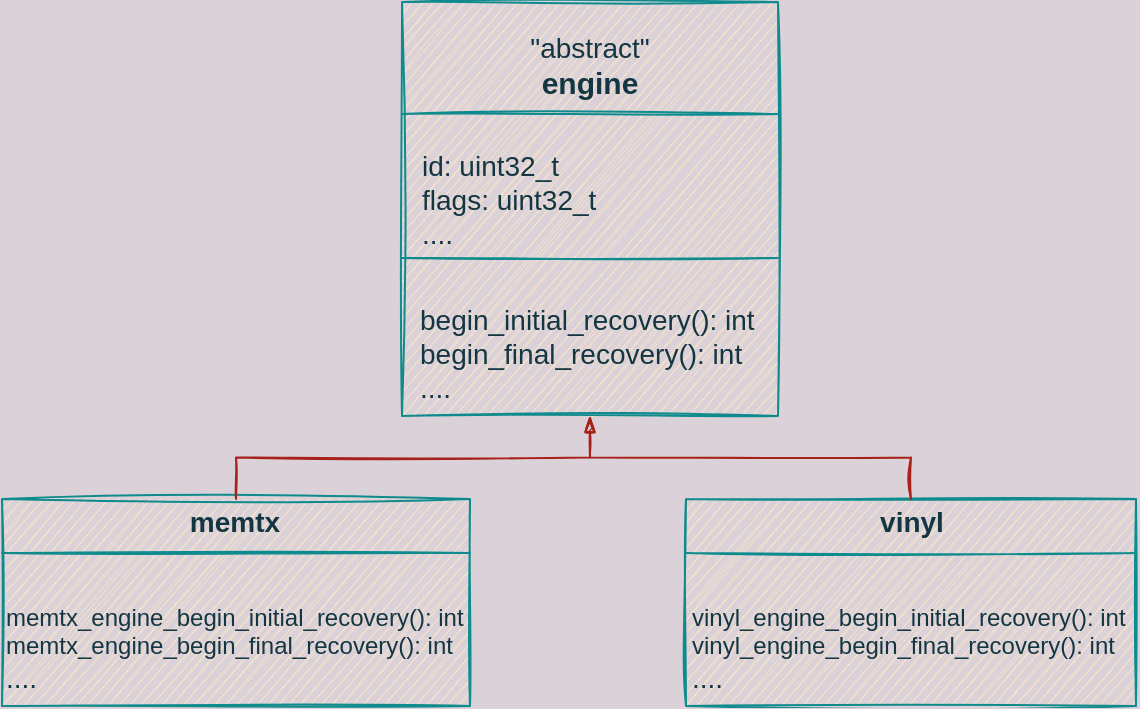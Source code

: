 <mxfile version="14.6.13" type="github">
  <diagram id="C5RBs43oDa-KdzZeNtuy" name="Page-1">
    <mxGraphModel dx="948" dy="527" grid="0" gridSize="1" guides="1" tooltips="1" connect="1" arrows="1" fold="1" page="1" pageScale="1" pageWidth="827" pageHeight="583" background="#DAD2D8" math="0" shadow="0">
      <root>
        <mxCell id="WIyWlLk6GJQsqaUBKTNV-0" />
        <mxCell id="WIyWlLk6GJQsqaUBKTNV-1" parent="WIyWlLk6GJQsqaUBKTNV-0" />
        <mxCell id="jDeEO1EbjAMmWJ9yfhfQ-47" value="" style="rounded=0;whiteSpace=wrap;html=1;strokeWidth=1;fillColor=#FAE5C7;strokeColor=#0F8B8D;fontColor=#143642;sketch=1;" vertex="1" parent="WIyWlLk6GJQsqaUBKTNV-1">
          <mxGeometry x="432" y="376.5" width="225" height="103.5" as="geometry" />
        </mxCell>
        <mxCell id="jDeEO1EbjAMmWJ9yfhfQ-46" value="" style="rounded=0;whiteSpace=wrap;html=1;strokeWidth=1;fillColor=#FAE5C7;strokeColor=#0F8B8D;fontColor=#143642;sketch=1;" vertex="1" parent="WIyWlLk6GJQsqaUBKTNV-1">
          <mxGeometry x="90" y="376.5" width="234" height="103.5" as="geometry" />
        </mxCell>
        <mxCell id="jDeEO1EbjAMmWJ9yfhfQ-23" value="&lt;b&gt;&lt;font style=&quot;font-size: 14px&quot;&gt;vinyl&lt;/font&gt;&lt;/b&gt;" style="text;html=1;strokeColor=none;fillColor=none;align=center;verticalAlign=middle;whiteSpace=wrap;fontColor=#143642;sketch=1;" vertex="1" parent="WIyWlLk6GJQsqaUBKTNV-1">
          <mxGeometry x="496.5" y="377.5" width="96" height="20" as="geometry" />
        </mxCell>
        <mxCell id="jDeEO1EbjAMmWJ9yfhfQ-24" value="&lt;span style=&quot;font-size: 14px&quot;&gt;&lt;b&gt;memtx&lt;/b&gt;&lt;/span&gt;" style="text;html=1;strokeColor=none;fillColor=none;align=center;verticalAlign=middle;whiteSpace=wrap;fontColor=#143642;sketch=1;" vertex="1" parent="WIyWlLk6GJQsqaUBKTNV-1">
          <mxGeometry x="162.374" y="376.5" width="89.246" height="22" as="geometry" />
        </mxCell>
        <mxCell id="jDeEO1EbjAMmWJ9yfhfQ-49" style="edgeStyle=orthogonalEdgeStyle;rounded=0;orthogonalLoop=1;jettySize=auto;html=1;exitX=0.5;exitY=0;exitDx=0;exitDy=0;entryX=0.5;entryY=1;entryDx=0;entryDy=0;endArrow=blockThin;endFill=1;strokeWidth=1;strokeColor=#A8201A;fontColor=#143642;labelBackgroundColor=#DAD2D8;sketch=1;" edge="1" parent="WIyWlLk6GJQsqaUBKTNV-1" source="jDeEO1EbjAMmWJ9yfhfQ-47" target="jDeEO1EbjAMmWJ9yfhfQ-5">
          <mxGeometry x="90" y="128" as="geometry" />
        </mxCell>
        <mxCell id="jDeEO1EbjAMmWJ9yfhfQ-48" style="edgeStyle=orthogonalEdgeStyle;rounded=0;orthogonalLoop=1;jettySize=auto;html=1;entryX=0.5;entryY=1;entryDx=0;entryDy=0;endArrow=blockThin;endFill=1;strokeWidth=1;strokeColor=#A8201A;fontColor=#143642;labelBackgroundColor=#DAD2D8;sketch=1;" edge="1" parent="WIyWlLk6GJQsqaUBKTNV-1" source="jDeEO1EbjAMmWJ9yfhfQ-46" target="jDeEO1EbjAMmWJ9yfhfQ-5">
          <mxGeometry x="90" y="128" as="geometry" />
        </mxCell>
        <mxCell id="jDeEO1EbjAMmWJ9yfhfQ-33" value="" style="line;strokeWidth=1;html=1;perimeter=backbonePerimeter;points=[];outlineConnect=0;fillColor=#FAE5C7;strokeColor=#0F8B8D;fontColor=#143642;labelBackgroundColor=#DAD2D8;sketch=1;" vertex="1" parent="WIyWlLk6GJQsqaUBKTNV-1">
          <mxGeometry x="90" y="398.5" width="234" height="10" as="geometry" />
        </mxCell>
        <mxCell id="jDeEO1EbjAMmWJ9yfhfQ-41" value="&lt;font&gt;&lt;font style=&quot;font-size: 12px&quot;&gt;memtx_engine_begin_initial_recovery(): int&lt;/font&gt;&lt;br&gt;&lt;font style=&quot;font-size: 12px&quot;&gt;memtx_engine_begin_final_recovery(): int&lt;/font&gt;&lt;br&gt;&lt;span style=&quot;font-size: 14px&quot;&gt;....&lt;/span&gt;&lt;br&gt;&lt;/font&gt;" style="text;html=1;strokeColor=none;fillColor=none;align=left;verticalAlign=middle;whiteSpace=wrap;fontColor=#143642;sketch=1;" vertex="1" parent="WIyWlLk6GJQsqaUBKTNV-1">
          <mxGeometry x="90" y="421" width="235.35" height="59" as="geometry" />
        </mxCell>
        <mxCell id="jDeEO1EbjAMmWJ9yfhfQ-5" value="" style="whiteSpace=wrap;html=1;fillColor=#FAE5C7;strokeColor=#0F8B8D;fontColor=#143642;sketch=1;" vertex="1" parent="WIyWlLk6GJQsqaUBKTNV-1">
          <mxGeometry x="290" y="128" width="188" height="207" as="geometry" />
        </mxCell>
        <mxCell id="jDeEO1EbjAMmWJ9yfhfQ-4" value="&lt;font style=&quot;font-size: 14px&quot;&gt;&quot;abstract&quot;&lt;/font&gt;&lt;br&gt;&lt;b&gt;&lt;font style=&quot;font-size: 15px&quot;&gt;engine&lt;/font&gt;&lt;/b&gt;" style="text;html=1;strokeColor=none;fillColor=none;align=center;verticalAlign=middle;whiteSpace=wrap;fontColor=#143642;sketch=1;" vertex="1" parent="WIyWlLk6GJQsqaUBKTNV-1">
          <mxGeometry x="336" y="144" width="96" height="32" as="geometry" />
        </mxCell>
        <mxCell id="jDeEO1EbjAMmWJ9yfhfQ-7" value="&lt;font style=&quot;font-size: 14px&quot;&gt;&lt;span&gt;begin_initial_recovery(): int&lt;/span&gt;&lt;br&gt;begin_final_recovery(): int&lt;br&gt;....&lt;br&gt;&lt;/font&gt;" style="text;html=1;strokeColor=none;fillColor=none;align=left;verticalAlign=middle;whiteSpace=wrap;fontColor=#143642;sketch=1;" vertex="1" parent="WIyWlLk6GJQsqaUBKTNV-1">
          <mxGeometry x="297" y="274" width="189" height="59" as="geometry" />
        </mxCell>
        <mxCell id="jDeEO1EbjAMmWJ9yfhfQ-9" value="&lt;font style=&quot;font-size: 14px&quot;&gt;id: uint32_t&lt;br&gt;flags: uint32_t&lt;br&gt;....&lt;br&gt;&lt;/font&gt;" style="text;html=1;strokeColor=none;fillColor=none;align=left;verticalAlign=middle;whiteSpace=wrap;fontColor=#143642;sketch=1;" vertex="1" parent="WIyWlLk6GJQsqaUBKTNV-1">
          <mxGeometry x="297.5" y="197" width="189" height="59" as="geometry" />
        </mxCell>
        <mxCell id="jDeEO1EbjAMmWJ9yfhfQ-34" value="" style="line;strokeWidth=1;html=1;perimeter=backbonePerimeter;points=[];outlineConnect=0;fillColor=#FAE5C7;strokeColor=#0F8B8D;fontColor=#143642;labelBackgroundColor=#DAD2D8;sketch=1;" vertex="1" parent="WIyWlLk6GJQsqaUBKTNV-1">
          <mxGeometry x="432" y="398.5" width="225" height="10" as="geometry" />
        </mxCell>
        <mxCell id="jDeEO1EbjAMmWJ9yfhfQ-40" value="&lt;font&gt;&lt;font style=&quot;font-size: 12px&quot;&gt;vinyl_engine_begin_initial_recovery(): int&lt;/font&gt;&lt;br&gt;&lt;font style=&quot;font-size: 12px&quot;&gt;vinyl_engine_begin_final_recovery(): int&lt;/font&gt;&lt;br&gt;&lt;span style=&quot;font-size: 14px&quot;&gt;....&lt;/span&gt;&lt;br&gt;&lt;/font&gt;" style="text;html=1;strokeColor=none;fillColor=none;align=left;verticalAlign=middle;whiteSpace=wrap;fontColor=#143642;sketch=1;" vertex="1" parent="WIyWlLk6GJQsqaUBKTNV-1">
          <mxGeometry x="433" y="421" width="225" height="59" as="geometry" />
        </mxCell>
        <mxCell id="jDeEO1EbjAMmWJ9yfhfQ-51" value="" style="line;strokeWidth=1;html=1;perimeter=backbonePerimeter;points=[];outlineConnect=0;rounded=0;fontColor=#143642;fillColor=#FAE5C7;labelBackgroundColor=#DAD2D8;strokeColor=#0F8B8D;sketch=1;" vertex="1" parent="WIyWlLk6GJQsqaUBKTNV-1">
          <mxGeometry x="290" y="179" width="188" height="10" as="geometry" />
        </mxCell>
        <mxCell id="jDeEO1EbjAMmWJ9yfhfQ-52" value="" style="line;strokeWidth=1;html=1;perimeter=backbonePerimeter;points=[];outlineConnect=0;rounded=0;fontColor=#143642;fillColor=#FAE5C7;labelBackgroundColor=#DAD2D8;strokeColor=#0F8B8D;sketch=1;" vertex="1" parent="WIyWlLk6GJQsqaUBKTNV-1">
          <mxGeometry x="290" y="251" width="188" height="10" as="geometry" />
        </mxCell>
      </root>
    </mxGraphModel>
  </diagram>
</mxfile>
